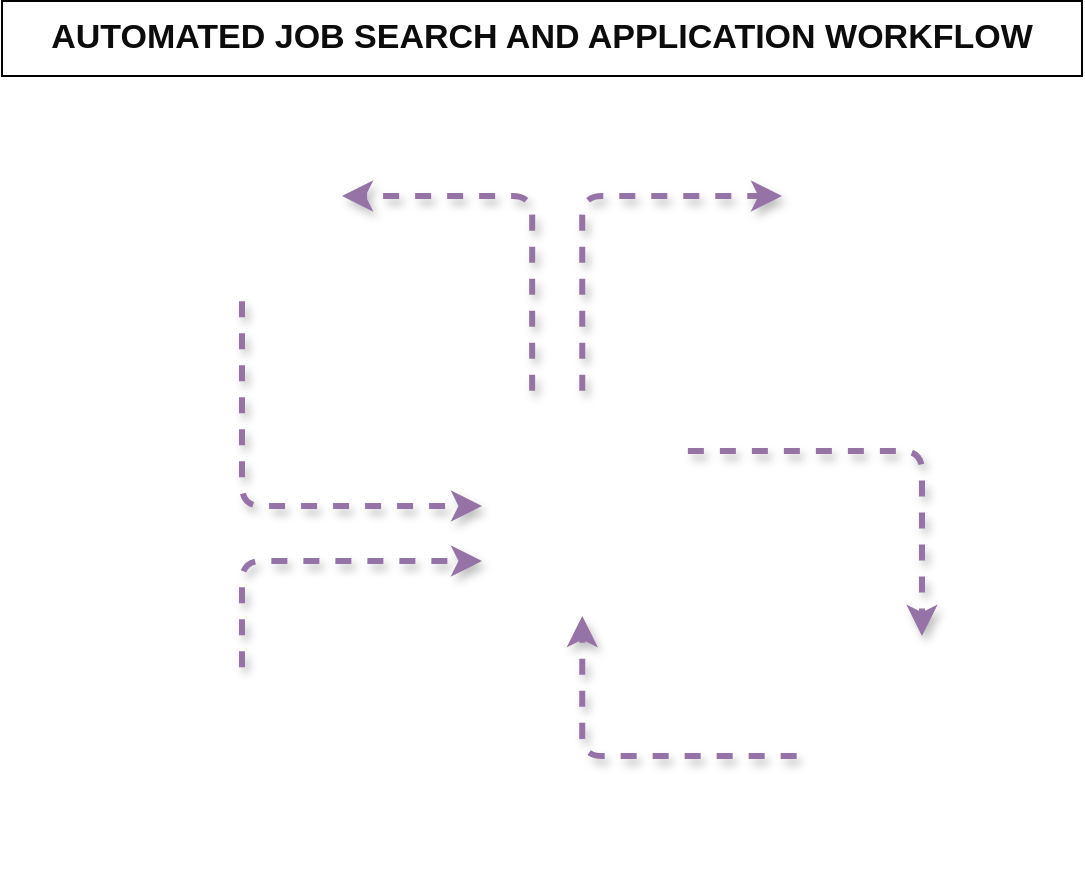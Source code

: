 <mxfile version="24.8.4">
  <diagram name="Page-1" id="5FTDPa6ZPerxx-bNa-OX">
    <mxGraphModel dx="860" dy="371" grid="1" gridSize="10" guides="1" tooltips="1" connect="1" arrows="1" fold="1" page="1" pageScale="1" pageWidth="1169" pageHeight="827" math="0" shadow="0">
      <root>
        <mxCell id="0" />
        <mxCell id="1" parent="0" />
        <mxCell id="sB1fadUoKpV7pgVS4pwK-9" style="edgeStyle=orthogonalEdgeStyle;rounded=1;orthogonalLoop=1;jettySize=auto;html=1;exitX=0.5;exitY=0;exitDx=0;exitDy=0;entryX=0;entryY=0.75;entryDx=0;entryDy=0;strokeWidth=3;fillColor=#e1d5e7;strokeColor=#9673a6;shadow=1;curved=0;flowAnimation=1;" edge="1" parent="1" source="sB1fadUoKpV7pgVS4pwK-1" target="sB1fadUoKpV7pgVS4pwK-5">
          <mxGeometry relative="1" as="geometry" />
        </mxCell>
        <mxCell id="sB1fadUoKpV7pgVS4pwK-1" value="" style="shape=image;verticalLabelPosition=bottom;labelBackgroundColor=default;verticalAlign=top;aspect=fixed;imageAspect=0;image=https://reliefweb.int/themes/custom/common_design_subtheme/img/logos/rw-logo-desktop.svg;strokeWidth=3;fillColor=#e1d5e7;strokeColor=#9673a6;" vertex="1" parent="1">
          <mxGeometry x="302.83" y="488.35" width="194.34" height="83.29" as="geometry" />
        </mxCell>
        <mxCell id="sB1fadUoKpV7pgVS4pwK-10" style="edgeStyle=orthogonalEdgeStyle;rounded=1;orthogonalLoop=1;jettySize=auto;html=1;exitX=1;exitY=0.25;exitDx=0;exitDy=0;strokeWidth=3;fillColor=#e1d5e7;strokeColor=#9673a6;shadow=1;curved=0;flowAnimation=1;" edge="1" parent="1" source="sB1fadUoKpV7pgVS4pwK-5" target="sB1fadUoKpV7pgVS4pwK-7">
          <mxGeometry relative="1" as="geometry" />
        </mxCell>
        <mxCell id="sB1fadUoKpV7pgVS4pwK-14" style="edgeStyle=orthogonalEdgeStyle;rounded=1;orthogonalLoop=1;jettySize=auto;html=1;exitX=0.5;exitY=0;exitDx=0;exitDy=0;entryX=0;entryY=0.5;entryDx=0;entryDy=0;strokeWidth=3;fillColor=#e1d5e7;strokeColor=#9673a6;shadow=1;curved=0;flowAnimation=1;" edge="1" parent="1" source="sB1fadUoKpV7pgVS4pwK-5" target="sB1fadUoKpV7pgVS4pwK-13">
          <mxGeometry relative="1" as="geometry" />
        </mxCell>
        <mxCell id="sB1fadUoKpV7pgVS4pwK-16" style="edgeStyle=orthogonalEdgeStyle;rounded=1;orthogonalLoop=1;jettySize=auto;html=1;exitX=0.25;exitY=0;exitDx=0;exitDy=0;entryX=1;entryY=0.5;entryDx=0;entryDy=0;strokeWidth=3;fillColor=#e1d5e7;strokeColor=#9673a6;shadow=1;curved=0;flowAnimation=1;" edge="1" parent="1" source="sB1fadUoKpV7pgVS4pwK-5" target="sB1fadUoKpV7pgVS4pwK-15">
          <mxGeometry relative="1" as="geometry" />
        </mxCell>
        <mxCell id="sB1fadUoKpV7pgVS4pwK-5" value="" style="shape=image;verticalLabelPosition=bottom;labelBackgroundColor=default;verticalAlign=top;aspect=fixed;imageAspect=0;image=https://upload.wikimedia.org/wikipedia/commons/thumb/c/c3/Python-logo-notext.svg/701px-Python-logo-notext.svg.png;strokeWidth=3;fillColor=#e1d5e7;strokeColor=#9673a6;shadow=1;" vertex="1" parent="1">
          <mxGeometry x="520" y="350" width="100.27" height="110" as="geometry" />
        </mxCell>
        <mxCell id="sB1fadUoKpV7pgVS4pwK-11" style="edgeStyle=orthogonalEdgeStyle;rounded=1;orthogonalLoop=1;jettySize=auto;html=1;exitX=0;exitY=0.5;exitDx=0;exitDy=0;entryX=0.5;entryY=1;entryDx=0;entryDy=0;strokeWidth=3;fillColor=#e1d5e7;strokeColor=#9673a6;shadow=1;curved=0;flowAnimation=1;" edge="1" parent="1" source="sB1fadUoKpV7pgVS4pwK-7" target="sB1fadUoKpV7pgVS4pwK-5">
          <mxGeometry relative="1" as="geometry" />
        </mxCell>
        <mxCell id="sB1fadUoKpV7pgVS4pwK-7" value="" style="shape=image;verticalLabelPosition=bottom;labelBackgroundColor=default;verticalAlign=top;aspect=fixed;imageAspect=0;image=https://cdn.freelogovectors.net/wp-content/uploads/2023/09/chatgpt_logo-freelogovectors.net_-180x133.png;strokeWidth=3;fillColor=#e1d5e7;strokeColor=#9673a6;shadow=1;" vertex="1" parent="1">
          <mxGeometry x="680" y="470" width="120" height="120" as="geometry" />
        </mxCell>
        <mxCell id="sB1fadUoKpV7pgVS4pwK-13" value="" style="shape=image;verticalLabelPosition=bottom;labelBackgroundColor=default;verticalAlign=top;aspect=fixed;imageAspect=0;image=https://www.svgrepo.com/show/303161/gmail-icon-logo.svg;strokeWidth=3;fillColor=#e1d5e7;strokeColor=#9673a6;shadow=1;" vertex="1" parent="1">
          <mxGeometry x="670" y="212.5" width="75" height="75" as="geometry" />
        </mxCell>
        <mxCell id="sB1fadUoKpV7pgVS4pwK-17" style="edgeStyle=orthogonalEdgeStyle;rounded=1;orthogonalLoop=1;jettySize=auto;html=1;exitX=0.5;exitY=1;exitDx=0;exitDy=0;entryX=0;entryY=0.5;entryDx=0;entryDy=0;strokeWidth=3;fillColor=#e1d5e7;strokeColor=#9673a6;shadow=1;curved=0;flowAnimation=1;" edge="1" parent="1" source="sB1fadUoKpV7pgVS4pwK-15" target="sB1fadUoKpV7pgVS4pwK-5">
          <mxGeometry relative="1" as="geometry" />
        </mxCell>
        <mxCell id="sB1fadUoKpV7pgVS4pwK-15" value="" style="shape=image;verticalLabelPosition=bottom;labelBackgroundColor=default;verticalAlign=top;aspect=fixed;imageAspect=0;image=https://freesvg.org/img/WWW-Icon.png;strokeWidth=3;fillColor=#e1d5e7;strokeColor=#9673a6;shadow=1;" vertex="1" parent="1">
          <mxGeometry x="350" y="200" width="100" height="100" as="geometry" />
        </mxCell>
        <mxCell id="sB1fadUoKpV7pgVS4pwK-19" value="AUTOMATED JOB SEARCH AND APPLICATION WORKFLOW" style="rounded=0;whiteSpace=wrap;html=1;fontStyle=1;verticalAlign=middle;horizontal=1;fontSize=17;labelBackgroundColor=none;fontColor=#0d0c0c;" vertex="1" parent="1">
          <mxGeometry x="280" y="152.5" width="540" height="37.5" as="geometry" />
        </mxCell>
      </root>
    </mxGraphModel>
  </diagram>
</mxfile>
